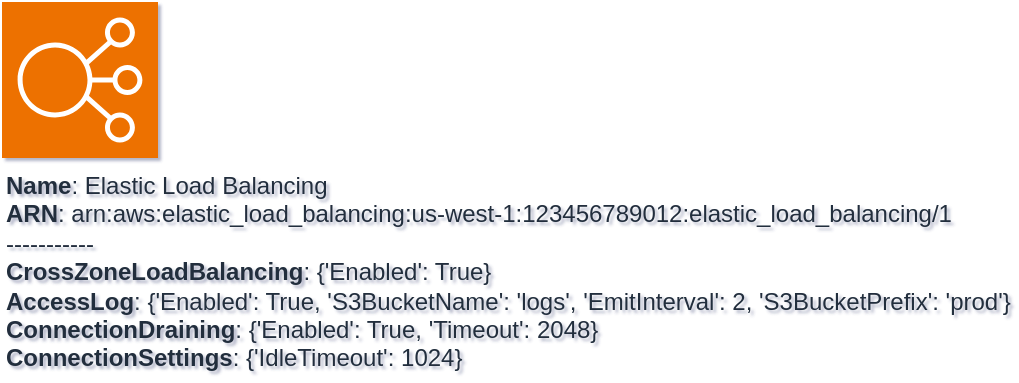 <mxfile type="MultiCloud">
	<diagram id="diagram_1" name="AWS components">
		<mxGraphModel dx="1015" dy="661" grid="1" gridSize="10" guides="1" tooltips="1" connect="1" arrows="1" fold="1" page="1" pageScale="1" pageWidth="850" pageHeight="1100" math="0" shadow="1">
			<root>
				<mxCell id="0"/>
				<mxCell id="1" parent="0"/>
				<mxCell id="vertex:elastic_load_balancing:arn:aws:elastic_load_balancing:us-west-1:123456789012:elastic_load_balancing/1" value="&lt;b&gt;Name&lt;/b&gt;: Elastic Load Balancing&lt;BR&gt;&lt;b&gt;ARN&lt;/b&gt;: arn:aws:elastic_load_balancing:us-west-1:123456789012:elastic_load_balancing/1&lt;BR&gt;-----------&lt;BR&gt;&lt;b&gt;CrossZoneLoadBalancing&lt;/b&gt;: {'Enabled': True}&lt;BR&gt;&lt;b&gt;AccessLog&lt;/b&gt;: {'Enabled': True, 'S3BucketName': 'logs', 'EmitInterval': 2, 'S3BucketPrefix': 'prod'}&lt;BR&gt;&lt;b&gt;ConnectionDraining&lt;/b&gt;: {'Enabled': True, 'Timeout': 2048}&lt;BR&gt;&lt;b&gt;ConnectionSettings&lt;/b&gt;: {'IdleTimeout': 1024}" style="sketch=0;outlineConnect=0;fontColor=#232F3E;fillColor=#ED7100;strokeColor=#ffffff;dashed=0;verticalLabelPosition=bottom;verticalAlign=top;align=left;html=1;fontSize=12;fontStyle=0;aspect=fixed;shape=mxgraph.aws4.resourceIcon;resIcon=mxgraph.aws4.elastic_load_balancing;" parent="1" vertex="1">
					<mxGeometry width="78" height="78" as="geometry"/>
				</mxCell>
			</root>
		</mxGraphModel>
	</diagram>
</mxfile>